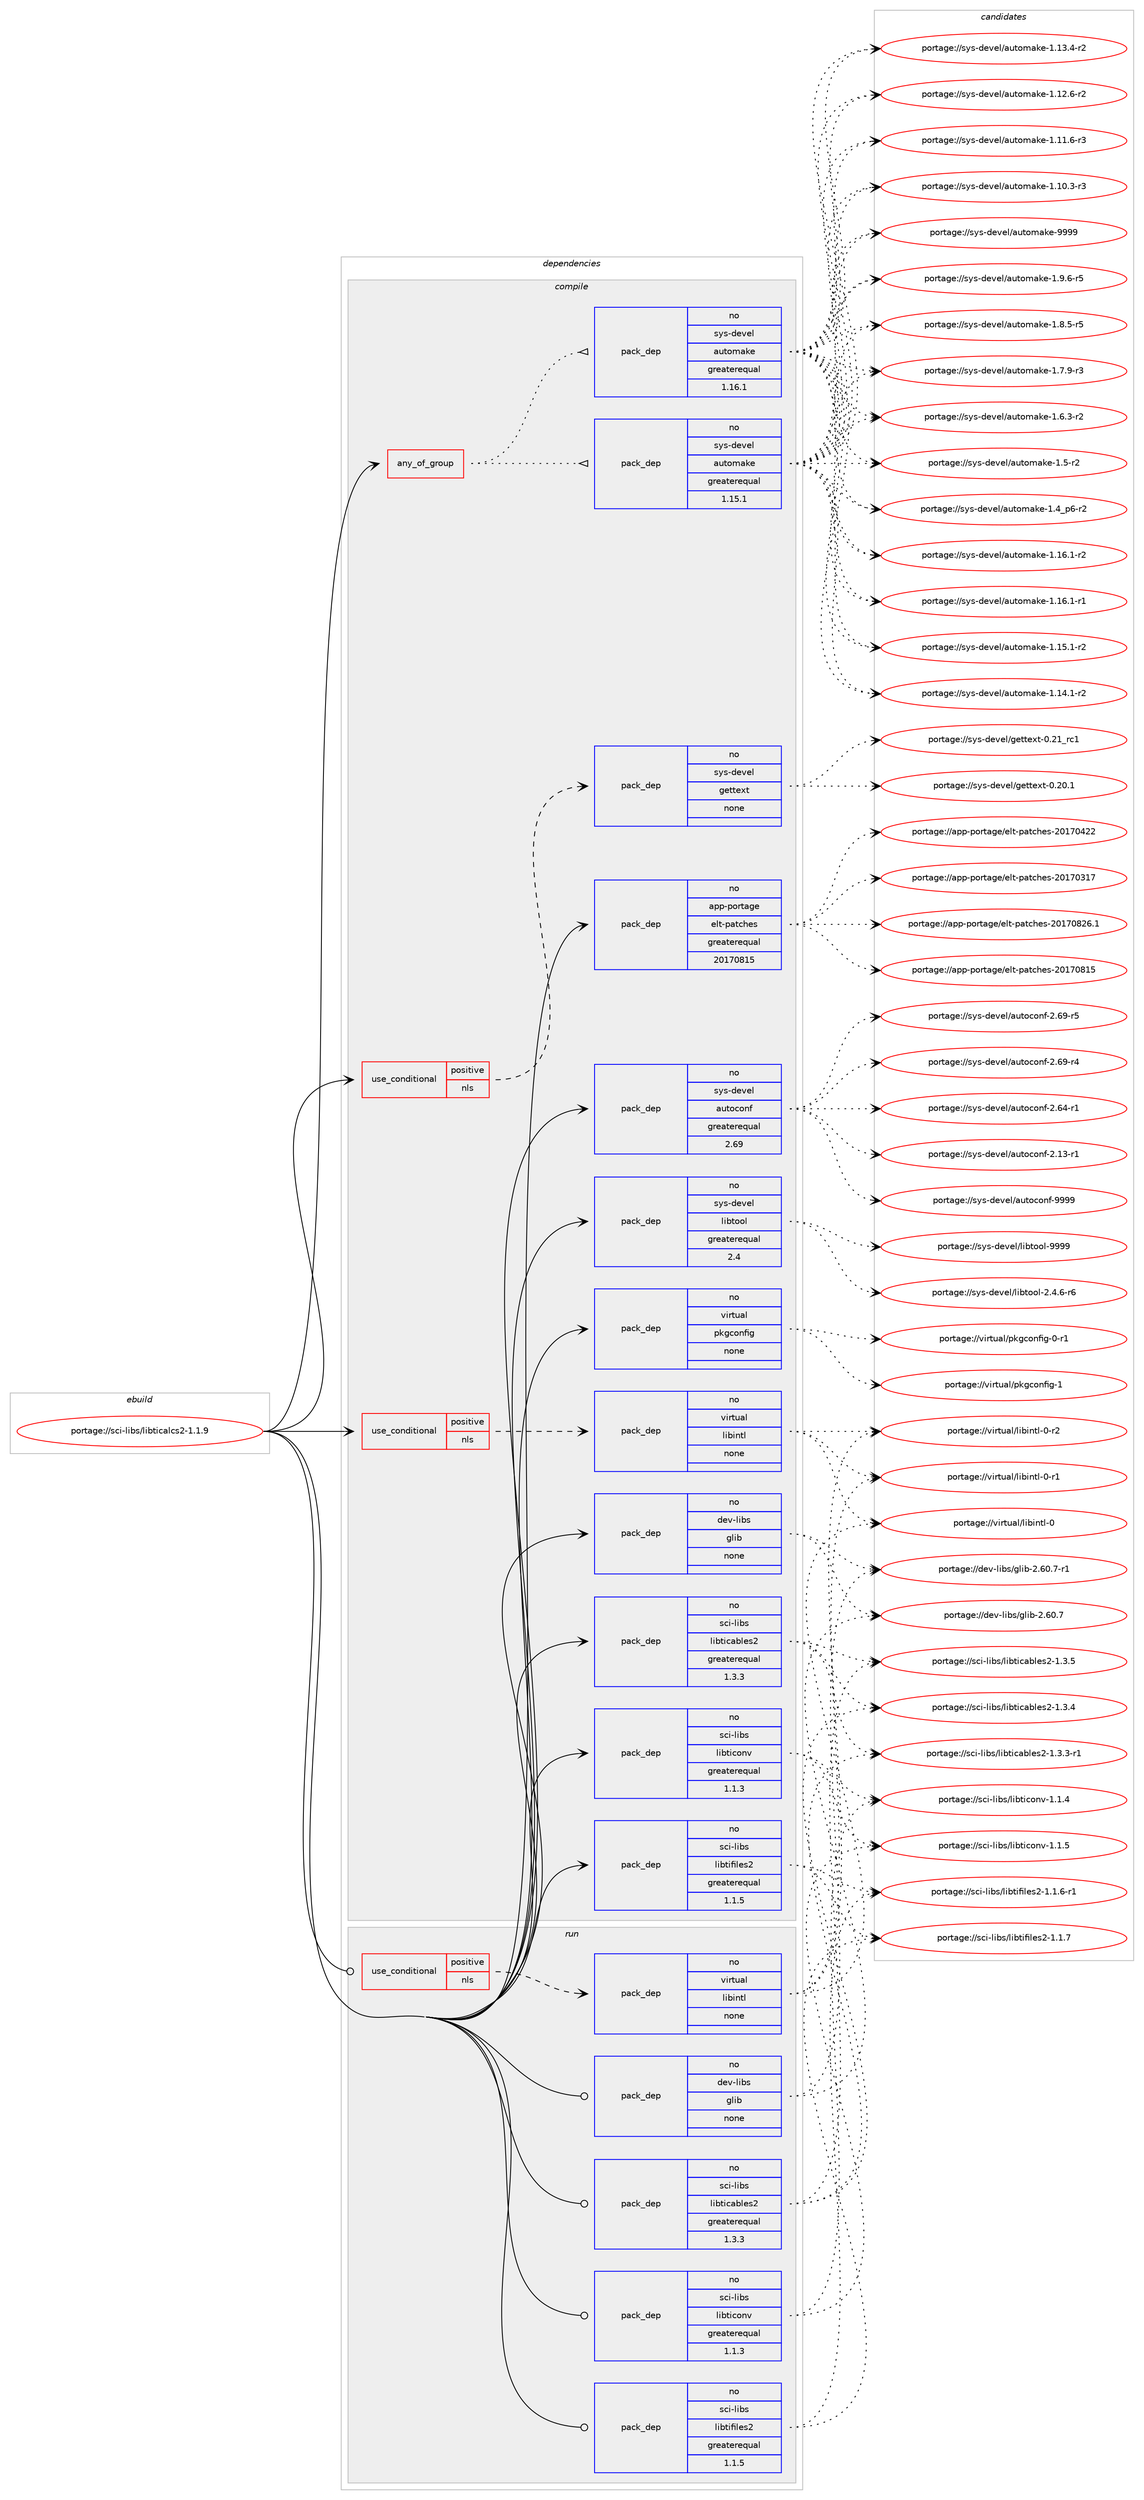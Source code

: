 digraph prolog {

# *************
# Graph options
# *************

newrank=true;
concentrate=true;
compound=true;
graph [rankdir=LR,fontname=Helvetica,fontsize=10,ranksep=1.5];#, ranksep=2.5, nodesep=0.2];
edge  [arrowhead=vee];
node  [fontname=Helvetica,fontsize=10];

# **********
# The ebuild
# **********

subgraph cluster_leftcol {
color=gray;
rank=same;
label=<<i>ebuild</i>>;
id [label="portage://sci-libs/libticalcs2-1.1.9", color=red, width=4, href="../sci-libs/libticalcs2-1.1.9.svg"];
}

# ****************
# The dependencies
# ****************

subgraph cluster_midcol {
color=gray;
label=<<i>dependencies</i>>;
subgraph cluster_compile {
fillcolor="#eeeeee";
style=filled;
label=<<i>compile</i>>;
subgraph any1442 {
dependency90313 [label=<<TABLE BORDER="0" CELLBORDER="1" CELLSPACING="0" CELLPADDING="4"><TR><TD CELLPADDING="10">any_of_group</TD></TR></TABLE>>, shape=none, color=red];subgraph pack70759 {
dependency90314 [label=<<TABLE BORDER="0" CELLBORDER="1" CELLSPACING="0" CELLPADDING="4" WIDTH="220"><TR><TD ROWSPAN="6" CELLPADDING="30">pack_dep</TD></TR><TR><TD WIDTH="110">no</TD></TR><TR><TD>sys-devel</TD></TR><TR><TD>automake</TD></TR><TR><TD>greaterequal</TD></TR><TR><TD>1.16.1</TD></TR></TABLE>>, shape=none, color=blue];
}
dependency90313:e -> dependency90314:w [weight=20,style="dotted",arrowhead="oinv"];
subgraph pack70760 {
dependency90315 [label=<<TABLE BORDER="0" CELLBORDER="1" CELLSPACING="0" CELLPADDING="4" WIDTH="220"><TR><TD ROWSPAN="6" CELLPADDING="30">pack_dep</TD></TR><TR><TD WIDTH="110">no</TD></TR><TR><TD>sys-devel</TD></TR><TR><TD>automake</TD></TR><TR><TD>greaterequal</TD></TR><TR><TD>1.15.1</TD></TR></TABLE>>, shape=none, color=blue];
}
dependency90313:e -> dependency90315:w [weight=20,style="dotted",arrowhead="oinv"];
}
id:e -> dependency90313:w [weight=20,style="solid",arrowhead="vee"];
subgraph cond18028 {
dependency90316 [label=<<TABLE BORDER="0" CELLBORDER="1" CELLSPACING="0" CELLPADDING="4"><TR><TD ROWSPAN="3" CELLPADDING="10">use_conditional</TD></TR><TR><TD>positive</TD></TR><TR><TD>nls</TD></TR></TABLE>>, shape=none, color=red];
subgraph pack70761 {
dependency90317 [label=<<TABLE BORDER="0" CELLBORDER="1" CELLSPACING="0" CELLPADDING="4" WIDTH="220"><TR><TD ROWSPAN="6" CELLPADDING="30">pack_dep</TD></TR><TR><TD WIDTH="110">no</TD></TR><TR><TD>sys-devel</TD></TR><TR><TD>gettext</TD></TR><TR><TD>none</TD></TR><TR><TD></TD></TR></TABLE>>, shape=none, color=blue];
}
dependency90316:e -> dependency90317:w [weight=20,style="dashed",arrowhead="vee"];
}
id:e -> dependency90316:w [weight=20,style="solid",arrowhead="vee"];
subgraph cond18029 {
dependency90318 [label=<<TABLE BORDER="0" CELLBORDER="1" CELLSPACING="0" CELLPADDING="4"><TR><TD ROWSPAN="3" CELLPADDING="10">use_conditional</TD></TR><TR><TD>positive</TD></TR><TR><TD>nls</TD></TR></TABLE>>, shape=none, color=red];
subgraph pack70762 {
dependency90319 [label=<<TABLE BORDER="0" CELLBORDER="1" CELLSPACING="0" CELLPADDING="4" WIDTH="220"><TR><TD ROWSPAN="6" CELLPADDING="30">pack_dep</TD></TR><TR><TD WIDTH="110">no</TD></TR><TR><TD>virtual</TD></TR><TR><TD>libintl</TD></TR><TR><TD>none</TD></TR><TR><TD></TD></TR></TABLE>>, shape=none, color=blue];
}
dependency90318:e -> dependency90319:w [weight=20,style="dashed",arrowhead="vee"];
}
id:e -> dependency90318:w [weight=20,style="solid",arrowhead="vee"];
subgraph pack70763 {
dependency90320 [label=<<TABLE BORDER="0" CELLBORDER="1" CELLSPACING="0" CELLPADDING="4" WIDTH="220"><TR><TD ROWSPAN="6" CELLPADDING="30">pack_dep</TD></TR><TR><TD WIDTH="110">no</TD></TR><TR><TD>app-portage</TD></TR><TR><TD>elt-patches</TD></TR><TR><TD>greaterequal</TD></TR><TR><TD>20170815</TD></TR></TABLE>>, shape=none, color=blue];
}
id:e -> dependency90320:w [weight=20,style="solid",arrowhead="vee"];
subgraph pack70764 {
dependency90321 [label=<<TABLE BORDER="0" CELLBORDER="1" CELLSPACING="0" CELLPADDING="4" WIDTH="220"><TR><TD ROWSPAN="6" CELLPADDING="30">pack_dep</TD></TR><TR><TD WIDTH="110">no</TD></TR><TR><TD>dev-libs</TD></TR><TR><TD>glib</TD></TR><TR><TD>none</TD></TR><TR><TD></TD></TR></TABLE>>, shape=none, color=blue];
}
id:e -> dependency90321:w [weight=20,style="solid",arrowhead="vee"];
subgraph pack70765 {
dependency90322 [label=<<TABLE BORDER="0" CELLBORDER="1" CELLSPACING="0" CELLPADDING="4" WIDTH="220"><TR><TD ROWSPAN="6" CELLPADDING="30">pack_dep</TD></TR><TR><TD WIDTH="110">no</TD></TR><TR><TD>sci-libs</TD></TR><TR><TD>libticables2</TD></TR><TR><TD>greaterequal</TD></TR><TR><TD>1.3.3</TD></TR></TABLE>>, shape=none, color=blue];
}
id:e -> dependency90322:w [weight=20,style="solid",arrowhead="vee"];
subgraph pack70766 {
dependency90323 [label=<<TABLE BORDER="0" CELLBORDER="1" CELLSPACING="0" CELLPADDING="4" WIDTH="220"><TR><TD ROWSPAN="6" CELLPADDING="30">pack_dep</TD></TR><TR><TD WIDTH="110">no</TD></TR><TR><TD>sci-libs</TD></TR><TR><TD>libticonv</TD></TR><TR><TD>greaterequal</TD></TR><TR><TD>1.1.3</TD></TR></TABLE>>, shape=none, color=blue];
}
id:e -> dependency90323:w [weight=20,style="solid",arrowhead="vee"];
subgraph pack70767 {
dependency90324 [label=<<TABLE BORDER="0" CELLBORDER="1" CELLSPACING="0" CELLPADDING="4" WIDTH="220"><TR><TD ROWSPAN="6" CELLPADDING="30">pack_dep</TD></TR><TR><TD WIDTH="110">no</TD></TR><TR><TD>sci-libs</TD></TR><TR><TD>libtifiles2</TD></TR><TR><TD>greaterequal</TD></TR><TR><TD>1.1.5</TD></TR></TABLE>>, shape=none, color=blue];
}
id:e -> dependency90324:w [weight=20,style="solid",arrowhead="vee"];
subgraph pack70768 {
dependency90325 [label=<<TABLE BORDER="0" CELLBORDER="1" CELLSPACING="0" CELLPADDING="4" WIDTH="220"><TR><TD ROWSPAN="6" CELLPADDING="30">pack_dep</TD></TR><TR><TD WIDTH="110">no</TD></TR><TR><TD>sys-devel</TD></TR><TR><TD>autoconf</TD></TR><TR><TD>greaterequal</TD></TR><TR><TD>2.69</TD></TR></TABLE>>, shape=none, color=blue];
}
id:e -> dependency90325:w [weight=20,style="solid",arrowhead="vee"];
subgraph pack70769 {
dependency90326 [label=<<TABLE BORDER="0" CELLBORDER="1" CELLSPACING="0" CELLPADDING="4" WIDTH="220"><TR><TD ROWSPAN="6" CELLPADDING="30">pack_dep</TD></TR><TR><TD WIDTH="110">no</TD></TR><TR><TD>sys-devel</TD></TR><TR><TD>libtool</TD></TR><TR><TD>greaterequal</TD></TR><TR><TD>2.4</TD></TR></TABLE>>, shape=none, color=blue];
}
id:e -> dependency90326:w [weight=20,style="solid",arrowhead="vee"];
subgraph pack70770 {
dependency90327 [label=<<TABLE BORDER="0" CELLBORDER="1" CELLSPACING="0" CELLPADDING="4" WIDTH="220"><TR><TD ROWSPAN="6" CELLPADDING="30">pack_dep</TD></TR><TR><TD WIDTH="110">no</TD></TR><TR><TD>virtual</TD></TR><TR><TD>pkgconfig</TD></TR><TR><TD>none</TD></TR><TR><TD></TD></TR></TABLE>>, shape=none, color=blue];
}
id:e -> dependency90327:w [weight=20,style="solid",arrowhead="vee"];
}
subgraph cluster_compileandrun {
fillcolor="#eeeeee";
style=filled;
label=<<i>compile and run</i>>;
}
subgraph cluster_run {
fillcolor="#eeeeee";
style=filled;
label=<<i>run</i>>;
subgraph cond18030 {
dependency90328 [label=<<TABLE BORDER="0" CELLBORDER="1" CELLSPACING="0" CELLPADDING="4"><TR><TD ROWSPAN="3" CELLPADDING="10">use_conditional</TD></TR><TR><TD>positive</TD></TR><TR><TD>nls</TD></TR></TABLE>>, shape=none, color=red];
subgraph pack70771 {
dependency90329 [label=<<TABLE BORDER="0" CELLBORDER="1" CELLSPACING="0" CELLPADDING="4" WIDTH="220"><TR><TD ROWSPAN="6" CELLPADDING="30">pack_dep</TD></TR><TR><TD WIDTH="110">no</TD></TR><TR><TD>virtual</TD></TR><TR><TD>libintl</TD></TR><TR><TD>none</TD></TR><TR><TD></TD></TR></TABLE>>, shape=none, color=blue];
}
dependency90328:e -> dependency90329:w [weight=20,style="dashed",arrowhead="vee"];
}
id:e -> dependency90328:w [weight=20,style="solid",arrowhead="odot"];
subgraph pack70772 {
dependency90330 [label=<<TABLE BORDER="0" CELLBORDER="1" CELLSPACING="0" CELLPADDING="4" WIDTH="220"><TR><TD ROWSPAN="6" CELLPADDING="30">pack_dep</TD></TR><TR><TD WIDTH="110">no</TD></TR><TR><TD>dev-libs</TD></TR><TR><TD>glib</TD></TR><TR><TD>none</TD></TR><TR><TD></TD></TR></TABLE>>, shape=none, color=blue];
}
id:e -> dependency90330:w [weight=20,style="solid",arrowhead="odot"];
subgraph pack70773 {
dependency90331 [label=<<TABLE BORDER="0" CELLBORDER="1" CELLSPACING="0" CELLPADDING="4" WIDTH="220"><TR><TD ROWSPAN="6" CELLPADDING="30">pack_dep</TD></TR><TR><TD WIDTH="110">no</TD></TR><TR><TD>sci-libs</TD></TR><TR><TD>libticables2</TD></TR><TR><TD>greaterequal</TD></TR><TR><TD>1.3.3</TD></TR></TABLE>>, shape=none, color=blue];
}
id:e -> dependency90331:w [weight=20,style="solid",arrowhead="odot"];
subgraph pack70774 {
dependency90332 [label=<<TABLE BORDER="0" CELLBORDER="1" CELLSPACING="0" CELLPADDING="4" WIDTH="220"><TR><TD ROWSPAN="6" CELLPADDING="30">pack_dep</TD></TR><TR><TD WIDTH="110">no</TD></TR><TR><TD>sci-libs</TD></TR><TR><TD>libticonv</TD></TR><TR><TD>greaterequal</TD></TR><TR><TD>1.1.3</TD></TR></TABLE>>, shape=none, color=blue];
}
id:e -> dependency90332:w [weight=20,style="solid",arrowhead="odot"];
subgraph pack70775 {
dependency90333 [label=<<TABLE BORDER="0" CELLBORDER="1" CELLSPACING="0" CELLPADDING="4" WIDTH="220"><TR><TD ROWSPAN="6" CELLPADDING="30">pack_dep</TD></TR><TR><TD WIDTH="110">no</TD></TR><TR><TD>sci-libs</TD></TR><TR><TD>libtifiles2</TD></TR><TR><TD>greaterequal</TD></TR><TR><TD>1.1.5</TD></TR></TABLE>>, shape=none, color=blue];
}
id:e -> dependency90333:w [weight=20,style="solid",arrowhead="odot"];
}
}

# **************
# The candidates
# **************

subgraph cluster_choices {
rank=same;
color=gray;
label=<<i>candidates</i>>;

subgraph choice70759 {
color=black;
nodesep=1;
choice115121115451001011181011084797117116111109971071014557575757 [label="portage://sys-devel/automake-9999", color=red, width=4,href="../sys-devel/automake-9999.svg"];
choice115121115451001011181011084797117116111109971071014549465746544511453 [label="portage://sys-devel/automake-1.9.6-r5", color=red, width=4,href="../sys-devel/automake-1.9.6-r5.svg"];
choice115121115451001011181011084797117116111109971071014549465646534511453 [label="portage://sys-devel/automake-1.8.5-r5", color=red, width=4,href="../sys-devel/automake-1.8.5-r5.svg"];
choice115121115451001011181011084797117116111109971071014549465546574511451 [label="portage://sys-devel/automake-1.7.9-r3", color=red, width=4,href="../sys-devel/automake-1.7.9-r3.svg"];
choice115121115451001011181011084797117116111109971071014549465446514511450 [label="portage://sys-devel/automake-1.6.3-r2", color=red, width=4,href="../sys-devel/automake-1.6.3-r2.svg"];
choice11512111545100101118101108479711711611110997107101454946534511450 [label="portage://sys-devel/automake-1.5-r2", color=red, width=4,href="../sys-devel/automake-1.5-r2.svg"];
choice115121115451001011181011084797117116111109971071014549465295112544511450 [label="portage://sys-devel/automake-1.4_p6-r2", color=red, width=4,href="../sys-devel/automake-1.4_p6-r2.svg"];
choice11512111545100101118101108479711711611110997107101454946495446494511450 [label="portage://sys-devel/automake-1.16.1-r2", color=red, width=4,href="../sys-devel/automake-1.16.1-r2.svg"];
choice11512111545100101118101108479711711611110997107101454946495446494511449 [label="portage://sys-devel/automake-1.16.1-r1", color=red, width=4,href="../sys-devel/automake-1.16.1-r1.svg"];
choice11512111545100101118101108479711711611110997107101454946495346494511450 [label="portage://sys-devel/automake-1.15.1-r2", color=red, width=4,href="../sys-devel/automake-1.15.1-r2.svg"];
choice11512111545100101118101108479711711611110997107101454946495246494511450 [label="portage://sys-devel/automake-1.14.1-r2", color=red, width=4,href="../sys-devel/automake-1.14.1-r2.svg"];
choice11512111545100101118101108479711711611110997107101454946495146524511450 [label="portage://sys-devel/automake-1.13.4-r2", color=red, width=4,href="../sys-devel/automake-1.13.4-r2.svg"];
choice11512111545100101118101108479711711611110997107101454946495046544511450 [label="portage://sys-devel/automake-1.12.6-r2", color=red, width=4,href="../sys-devel/automake-1.12.6-r2.svg"];
choice11512111545100101118101108479711711611110997107101454946494946544511451 [label="portage://sys-devel/automake-1.11.6-r3", color=red, width=4,href="../sys-devel/automake-1.11.6-r3.svg"];
choice11512111545100101118101108479711711611110997107101454946494846514511451 [label="portage://sys-devel/automake-1.10.3-r3", color=red, width=4,href="../sys-devel/automake-1.10.3-r3.svg"];
dependency90314:e -> choice115121115451001011181011084797117116111109971071014557575757:w [style=dotted,weight="100"];
dependency90314:e -> choice115121115451001011181011084797117116111109971071014549465746544511453:w [style=dotted,weight="100"];
dependency90314:e -> choice115121115451001011181011084797117116111109971071014549465646534511453:w [style=dotted,weight="100"];
dependency90314:e -> choice115121115451001011181011084797117116111109971071014549465546574511451:w [style=dotted,weight="100"];
dependency90314:e -> choice115121115451001011181011084797117116111109971071014549465446514511450:w [style=dotted,weight="100"];
dependency90314:e -> choice11512111545100101118101108479711711611110997107101454946534511450:w [style=dotted,weight="100"];
dependency90314:e -> choice115121115451001011181011084797117116111109971071014549465295112544511450:w [style=dotted,weight="100"];
dependency90314:e -> choice11512111545100101118101108479711711611110997107101454946495446494511450:w [style=dotted,weight="100"];
dependency90314:e -> choice11512111545100101118101108479711711611110997107101454946495446494511449:w [style=dotted,weight="100"];
dependency90314:e -> choice11512111545100101118101108479711711611110997107101454946495346494511450:w [style=dotted,weight="100"];
dependency90314:e -> choice11512111545100101118101108479711711611110997107101454946495246494511450:w [style=dotted,weight="100"];
dependency90314:e -> choice11512111545100101118101108479711711611110997107101454946495146524511450:w [style=dotted,weight="100"];
dependency90314:e -> choice11512111545100101118101108479711711611110997107101454946495046544511450:w [style=dotted,weight="100"];
dependency90314:e -> choice11512111545100101118101108479711711611110997107101454946494946544511451:w [style=dotted,weight="100"];
dependency90314:e -> choice11512111545100101118101108479711711611110997107101454946494846514511451:w [style=dotted,weight="100"];
}
subgraph choice70760 {
color=black;
nodesep=1;
choice115121115451001011181011084797117116111109971071014557575757 [label="portage://sys-devel/automake-9999", color=red, width=4,href="../sys-devel/automake-9999.svg"];
choice115121115451001011181011084797117116111109971071014549465746544511453 [label="portage://sys-devel/automake-1.9.6-r5", color=red, width=4,href="../sys-devel/automake-1.9.6-r5.svg"];
choice115121115451001011181011084797117116111109971071014549465646534511453 [label="portage://sys-devel/automake-1.8.5-r5", color=red, width=4,href="../sys-devel/automake-1.8.5-r5.svg"];
choice115121115451001011181011084797117116111109971071014549465546574511451 [label="portage://sys-devel/automake-1.7.9-r3", color=red, width=4,href="../sys-devel/automake-1.7.9-r3.svg"];
choice115121115451001011181011084797117116111109971071014549465446514511450 [label="portage://sys-devel/automake-1.6.3-r2", color=red, width=4,href="../sys-devel/automake-1.6.3-r2.svg"];
choice11512111545100101118101108479711711611110997107101454946534511450 [label="portage://sys-devel/automake-1.5-r2", color=red, width=4,href="../sys-devel/automake-1.5-r2.svg"];
choice115121115451001011181011084797117116111109971071014549465295112544511450 [label="portage://sys-devel/automake-1.4_p6-r2", color=red, width=4,href="../sys-devel/automake-1.4_p6-r2.svg"];
choice11512111545100101118101108479711711611110997107101454946495446494511450 [label="portage://sys-devel/automake-1.16.1-r2", color=red, width=4,href="../sys-devel/automake-1.16.1-r2.svg"];
choice11512111545100101118101108479711711611110997107101454946495446494511449 [label="portage://sys-devel/automake-1.16.1-r1", color=red, width=4,href="../sys-devel/automake-1.16.1-r1.svg"];
choice11512111545100101118101108479711711611110997107101454946495346494511450 [label="portage://sys-devel/automake-1.15.1-r2", color=red, width=4,href="../sys-devel/automake-1.15.1-r2.svg"];
choice11512111545100101118101108479711711611110997107101454946495246494511450 [label="portage://sys-devel/automake-1.14.1-r2", color=red, width=4,href="../sys-devel/automake-1.14.1-r2.svg"];
choice11512111545100101118101108479711711611110997107101454946495146524511450 [label="portage://sys-devel/automake-1.13.4-r2", color=red, width=4,href="../sys-devel/automake-1.13.4-r2.svg"];
choice11512111545100101118101108479711711611110997107101454946495046544511450 [label="portage://sys-devel/automake-1.12.6-r2", color=red, width=4,href="../sys-devel/automake-1.12.6-r2.svg"];
choice11512111545100101118101108479711711611110997107101454946494946544511451 [label="portage://sys-devel/automake-1.11.6-r3", color=red, width=4,href="../sys-devel/automake-1.11.6-r3.svg"];
choice11512111545100101118101108479711711611110997107101454946494846514511451 [label="portage://sys-devel/automake-1.10.3-r3", color=red, width=4,href="../sys-devel/automake-1.10.3-r3.svg"];
dependency90315:e -> choice115121115451001011181011084797117116111109971071014557575757:w [style=dotted,weight="100"];
dependency90315:e -> choice115121115451001011181011084797117116111109971071014549465746544511453:w [style=dotted,weight="100"];
dependency90315:e -> choice115121115451001011181011084797117116111109971071014549465646534511453:w [style=dotted,weight="100"];
dependency90315:e -> choice115121115451001011181011084797117116111109971071014549465546574511451:w [style=dotted,weight="100"];
dependency90315:e -> choice115121115451001011181011084797117116111109971071014549465446514511450:w [style=dotted,weight="100"];
dependency90315:e -> choice11512111545100101118101108479711711611110997107101454946534511450:w [style=dotted,weight="100"];
dependency90315:e -> choice115121115451001011181011084797117116111109971071014549465295112544511450:w [style=dotted,weight="100"];
dependency90315:e -> choice11512111545100101118101108479711711611110997107101454946495446494511450:w [style=dotted,weight="100"];
dependency90315:e -> choice11512111545100101118101108479711711611110997107101454946495446494511449:w [style=dotted,weight="100"];
dependency90315:e -> choice11512111545100101118101108479711711611110997107101454946495346494511450:w [style=dotted,weight="100"];
dependency90315:e -> choice11512111545100101118101108479711711611110997107101454946495246494511450:w [style=dotted,weight="100"];
dependency90315:e -> choice11512111545100101118101108479711711611110997107101454946495146524511450:w [style=dotted,weight="100"];
dependency90315:e -> choice11512111545100101118101108479711711611110997107101454946495046544511450:w [style=dotted,weight="100"];
dependency90315:e -> choice11512111545100101118101108479711711611110997107101454946494946544511451:w [style=dotted,weight="100"];
dependency90315:e -> choice11512111545100101118101108479711711611110997107101454946494846514511451:w [style=dotted,weight="100"];
}
subgraph choice70761 {
color=black;
nodesep=1;
choice11512111545100101118101108471031011161161011201164548465049951149949 [label="portage://sys-devel/gettext-0.21_rc1", color=red, width=4,href="../sys-devel/gettext-0.21_rc1.svg"];
choice115121115451001011181011084710310111611610112011645484650484649 [label="portage://sys-devel/gettext-0.20.1", color=red, width=4,href="../sys-devel/gettext-0.20.1.svg"];
dependency90317:e -> choice11512111545100101118101108471031011161161011201164548465049951149949:w [style=dotted,weight="100"];
dependency90317:e -> choice115121115451001011181011084710310111611610112011645484650484649:w [style=dotted,weight="100"];
}
subgraph choice70762 {
color=black;
nodesep=1;
choice11810511411611797108471081059810511011610845484511450 [label="portage://virtual/libintl-0-r2", color=red, width=4,href="../virtual/libintl-0-r2.svg"];
choice11810511411611797108471081059810511011610845484511449 [label="portage://virtual/libintl-0-r1", color=red, width=4,href="../virtual/libintl-0-r1.svg"];
choice1181051141161179710847108105981051101161084548 [label="portage://virtual/libintl-0", color=red, width=4,href="../virtual/libintl-0.svg"];
dependency90319:e -> choice11810511411611797108471081059810511011610845484511450:w [style=dotted,weight="100"];
dependency90319:e -> choice11810511411611797108471081059810511011610845484511449:w [style=dotted,weight="100"];
dependency90319:e -> choice1181051141161179710847108105981051101161084548:w [style=dotted,weight="100"];
}
subgraph choice70763 {
color=black;
nodesep=1;
choice971121124511211111411697103101471011081164511297116991041011154550484955485650544649 [label="portage://app-portage/elt-patches-20170826.1", color=red, width=4,href="../app-portage/elt-patches-20170826.1.svg"];
choice97112112451121111141169710310147101108116451129711699104101115455048495548564953 [label="portage://app-portage/elt-patches-20170815", color=red, width=4,href="../app-portage/elt-patches-20170815.svg"];
choice97112112451121111141169710310147101108116451129711699104101115455048495548525050 [label="portage://app-portage/elt-patches-20170422", color=red, width=4,href="../app-portage/elt-patches-20170422.svg"];
choice97112112451121111141169710310147101108116451129711699104101115455048495548514955 [label="portage://app-portage/elt-patches-20170317", color=red, width=4,href="../app-portage/elt-patches-20170317.svg"];
dependency90320:e -> choice971121124511211111411697103101471011081164511297116991041011154550484955485650544649:w [style=dotted,weight="100"];
dependency90320:e -> choice97112112451121111141169710310147101108116451129711699104101115455048495548564953:w [style=dotted,weight="100"];
dependency90320:e -> choice97112112451121111141169710310147101108116451129711699104101115455048495548525050:w [style=dotted,weight="100"];
dependency90320:e -> choice97112112451121111141169710310147101108116451129711699104101115455048495548514955:w [style=dotted,weight="100"];
}
subgraph choice70764 {
color=black;
nodesep=1;
choice10010111845108105981154710310810598455046544846554511449 [label="portage://dev-libs/glib-2.60.7-r1", color=red, width=4,href="../dev-libs/glib-2.60.7-r1.svg"];
choice1001011184510810598115471031081059845504654484655 [label="portage://dev-libs/glib-2.60.7", color=red, width=4,href="../dev-libs/glib-2.60.7.svg"];
dependency90321:e -> choice10010111845108105981154710310810598455046544846554511449:w [style=dotted,weight="100"];
dependency90321:e -> choice1001011184510810598115471031081059845504654484655:w [style=dotted,weight="100"];
}
subgraph choice70765 {
color=black;
nodesep=1;
choice115991054510810598115471081059811610599979810810111550454946514653 [label="portage://sci-libs/libticables2-1.3.5", color=red, width=4,href="../sci-libs/libticables2-1.3.5.svg"];
choice115991054510810598115471081059811610599979810810111550454946514652 [label="portage://sci-libs/libticables2-1.3.4", color=red, width=4,href="../sci-libs/libticables2-1.3.4.svg"];
choice1159910545108105981154710810598116105999798108101115504549465146514511449 [label="portage://sci-libs/libticables2-1.3.3-r1", color=red, width=4,href="../sci-libs/libticables2-1.3.3-r1.svg"];
dependency90322:e -> choice115991054510810598115471081059811610599979810810111550454946514653:w [style=dotted,weight="100"];
dependency90322:e -> choice115991054510810598115471081059811610599979810810111550454946514652:w [style=dotted,weight="100"];
dependency90322:e -> choice1159910545108105981154710810598116105999798108101115504549465146514511449:w [style=dotted,weight="100"];
}
subgraph choice70766 {
color=black;
nodesep=1;
choice115991054510810598115471081059811610599111110118454946494653 [label="portage://sci-libs/libticonv-1.1.5", color=red, width=4,href="../sci-libs/libticonv-1.1.5.svg"];
choice115991054510810598115471081059811610599111110118454946494652 [label="portage://sci-libs/libticonv-1.1.4", color=red, width=4,href="../sci-libs/libticonv-1.1.4.svg"];
dependency90323:e -> choice115991054510810598115471081059811610599111110118454946494653:w [style=dotted,weight="100"];
dependency90323:e -> choice115991054510810598115471081059811610599111110118454946494652:w [style=dotted,weight="100"];
}
subgraph choice70767 {
color=black;
nodesep=1;
choice115991054510810598115471081059811610510210510810111550454946494655 [label="portage://sci-libs/libtifiles2-1.1.7", color=red, width=4,href="../sci-libs/libtifiles2-1.1.7.svg"];
choice1159910545108105981154710810598116105102105108101115504549464946544511449 [label="portage://sci-libs/libtifiles2-1.1.6-r1", color=red, width=4,href="../sci-libs/libtifiles2-1.1.6-r1.svg"];
dependency90324:e -> choice115991054510810598115471081059811610510210510810111550454946494655:w [style=dotted,weight="100"];
dependency90324:e -> choice1159910545108105981154710810598116105102105108101115504549464946544511449:w [style=dotted,weight="100"];
}
subgraph choice70768 {
color=black;
nodesep=1;
choice115121115451001011181011084797117116111991111101024557575757 [label="portage://sys-devel/autoconf-9999", color=red, width=4,href="../sys-devel/autoconf-9999.svg"];
choice1151211154510010111810110847971171161119911111010245504654574511453 [label="portage://sys-devel/autoconf-2.69-r5", color=red, width=4,href="../sys-devel/autoconf-2.69-r5.svg"];
choice1151211154510010111810110847971171161119911111010245504654574511452 [label="portage://sys-devel/autoconf-2.69-r4", color=red, width=4,href="../sys-devel/autoconf-2.69-r4.svg"];
choice1151211154510010111810110847971171161119911111010245504654524511449 [label="portage://sys-devel/autoconf-2.64-r1", color=red, width=4,href="../sys-devel/autoconf-2.64-r1.svg"];
choice1151211154510010111810110847971171161119911111010245504649514511449 [label="portage://sys-devel/autoconf-2.13-r1", color=red, width=4,href="../sys-devel/autoconf-2.13-r1.svg"];
dependency90325:e -> choice115121115451001011181011084797117116111991111101024557575757:w [style=dotted,weight="100"];
dependency90325:e -> choice1151211154510010111810110847971171161119911111010245504654574511453:w [style=dotted,weight="100"];
dependency90325:e -> choice1151211154510010111810110847971171161119911111010245504654574511452:w [style=dotted,weight="100"];
dependency90325:e -> choice1151211154510010111810110847971171161119911111010245504654524511449:w [style=dotted,weight="100"];
dependency90325:e -> choice1151211154510010111810110847971171161119911111010245504649514511449:w [style=dotted,weight="100"];
}
subgraph choice70769 {
color=black;
nodesep=1;
choice1151211154510010111810110847108105981161111111084557575757 [label="portage://sys-devel/libtool-9999", color=red, width=4,href="../sys-devel/libtool-9999.svg"];
choice1151211154510010111810110847108105981161111111084550465246544511454 [label="portage://sys-devel/libtool-2.4.6-r6", color=red, width=4,href="../sys-devel/libtool-2.4.6-r6.svg"];
dependency90326:e -> choice1151211154510010111810110847108105981161111111084557575757:w [style=dotted,weight="100"];
dependency90326:e -> choice1151211154510010111810110847108105981161111111084550465246544511454:w [style=dotted,weight="100"];
}
subgraph choice70770 {
color=black;
nodesep=1;
choice1181051141161179710847112107103991111101021051034549 [label="portage://virtual/pkgconfig-1", color=red, width=4,href="../virtual/pkgconfig-1.svg"];
choice11810511411611797108471121071039911111010210510345484511449 [label="portage://virtual/pkgconfig-0-r1", color=red, width=4,href="../virtual/pkgconfig-0-r1.svg"];
dependency90327:e -> choice1181051141161179710847112107103991111101021051034549:w [style=dotted,weight="100"];
dependency90327:e -> choice11810511411611797108471121071039911111010210510345484511449:w [style=dotted,weight="100"];
}
subgraph choice70771 {
color=black;
nodesep=1;
choice11810511411611797108471081059810511011610845484511450 [label="portage://virtual/libintl-0-r2", color=red, width=4,href="../virtual/libintl-0-r2.svg"];
choice11810511411611797108471081059810511011610845484511449 [label="portage://virtual/libintl-0-r1", color=red, width=4,href="../virtual/libintl-0-r1.svg"];
choice1181051141161179710847108105981051101161084548 [label="portage://virtual/libintl-0", color=red, width=4,href="../virtual/libintl-0.svg"];
dependency90329:e -> choice11810511411611797108471081059810511011610845484511450:w [style=dotted,weight="100"];
dependency90329:e -> choice11810511411611797108471081059810511011610845484511449:w [style=dotted,weight="100"];
dependency90329:e -> choice1181051141161179710847108105981051101161084548:w [style=dotted,weight="100"];
}
subgraph choice70772 {
color=black;
nodesep=1;
choice10010111845108105981154710310810598455046544846554511449 [label="portage://dev-libs/glib-2.60.7-r1", color=red, width=4,href="../dev-libs/glib-2.60.7-r1.svg"];
choice1001011184510810598115471031081059845504654484655 [label="portage://dev-libs/glib-2.60.7", color=red, width=4,href="../dev-libs/glib-2.60.7.svg"];
dependency90330:e -> choice10010111845108105981154710310810598455046544846554511449:w [style=dotted,weight="100"];
dependency90330:e -> choice1001011184510810598115471031081059845504654484655:w [style=dotted,weight="100"];
}
subgraph choice70773 {
color=black;
nodesep=1;
choice115991054510810598115471081059811610599979810810111550454946514653 [label="portage://sci-libs/libticables2-1.3.5", color=red, width=4,href="../sci-libs/libticables2-1.3.5.svg"];
choice115991054510810598115471081059811610599979810810111550454946514652 [label="portage://sci-libs/libticables2-1.3.4", color=red, width=4,href="../sci-libs/libticables2-1.3.4.svg"];
choice1159910545108105981154710810598116105999798108101115504549465146514511449 [label="portage://sci-libs/libticables2-1.3.3-r1", color=red, width=4,href="../sci-libs/libticables2-1.3.3-r1.svg"];
dependency90331:e -> choice115991054510810598115471081059811610599979810810111550454946514653:w [style=dotted,weight="100"];
dependency90331:e -> choice115991054510810598115471081059811610599979810810111550454946514652:w [style=dotted,weight="100"];
dependency90331:e -> choice1159910545108105981154710810598116105999798108101115504549465146514511449:w [style=dotted,weight="100"];
}
subgraph choice70774 {
color=black;
nodesep=1;
choice115991054510810598115471081059811610599111110118454946494653 [label="portage://sci-libs/libticonv-1.1.5", color=red, width=4,href="../sci-libs/libticonv-1.1.5.svg"];
choice115991054510810598115471081059811610599111110118454946494652 [label="portage://sci-libs/libticonv-1.1.4", color=red, width=4,href="../sci-libs/libticonv-1.1.4.svg"];
dependency90332:e -> choice115991054510810598115471081059811610599111110118454946494653:w [style=dotted,weight="100"];
dependency90332:e -> choice115991054510810598115471081059811610599111110118454946494652:w [style=dotted,weight="100"];
}
subgraph choice70775 {
color=black;
nodesep=1;
choice115991054510810598115471081059811610510210510810111550454946494655 [label="portage://sci-libs/libtifiles2-1.1.7", color=red, width=4,href="../sci-libs/libtifiles2-1.1.7.svg"];
choice1159910545108105981154710810598116105102105108101115504549464946544511449 [label="portage://sci-libs/libtifiles2-1.1.6-r1", color=red, width=4,href="../sci-libs/libtifiles2-1.1.6-r1.svg"];
dependency90333:e -> choice115991054510810598115471081059811610510210510810111550454946494655:w [style=dotted,weight="100"];
dependency90333:e -> choice1159910545108105981154710810598116105102105108101115504549464946544511449:w [style=dotted,weight="100"];
}
}

}
